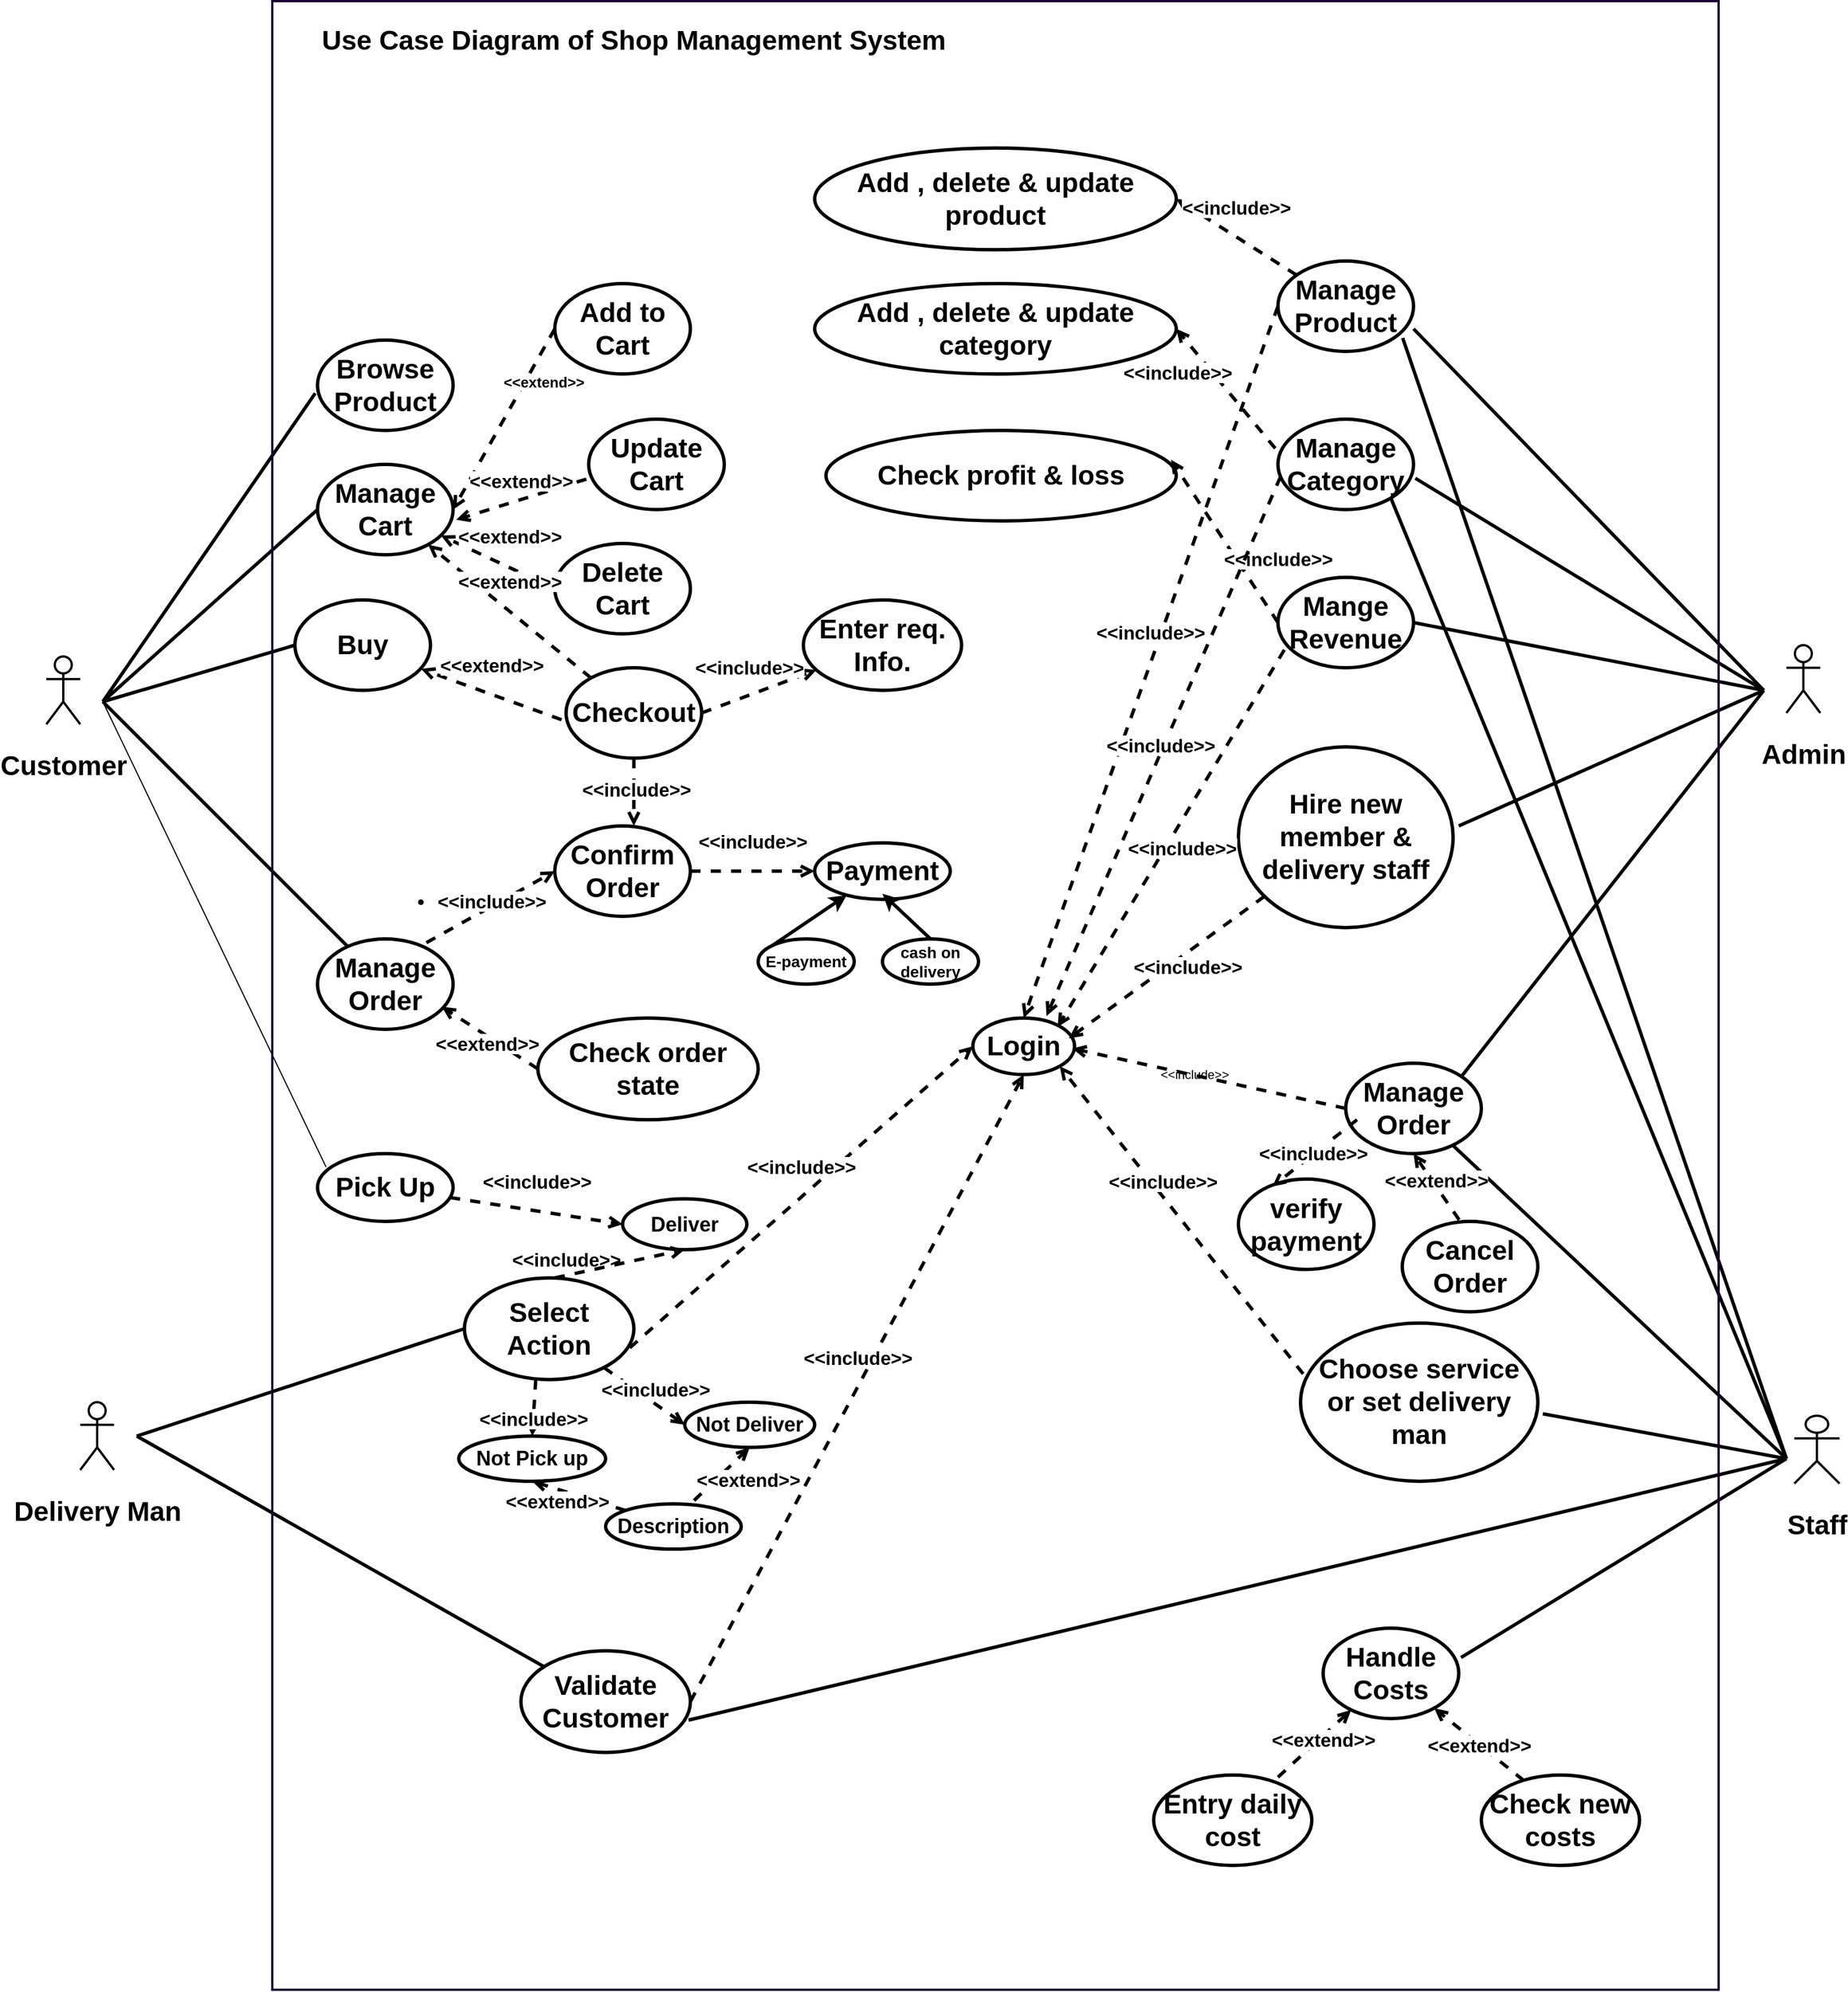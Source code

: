 <mxfile version="21.6.6" type="github">
  <diagram name="Page-1" id="FMTkFIGNAamR_CjVJADN">
    <mxGraphModel dx="1900" dy="1615" grid="1" gridSize="10" guides="1" tooltips="1" connect="1" arrows="1" fold="1" page="1" pageScale="1" pageWidth="850" pageHeight="1100" math="0" shadow="0">
      <root>
        <mxCell id="0" />
        <mxCell id="1" parent="0" />
        <mxCell id="3FPNQ6X9gkTqrYlX-bIj-1" value="&lt;h1&gt;Customer&lt;/h1&gt;" style="shape=umlActor;verticalLabelPosition=bottom;verticalAlign=top;html=1;outlineConnect=0;strokeWidth=2;" parent="1" vertex="1">
          <mxGeometry x="-70" y="330" width="30" height="60" as="geometry" />
        </mxCell>
        <mxCell id="3FPNQ6X9gkTqrYlX-bIj-3" value="&lt;h1&gt;Browse Product&lt;/h1&gt;" style="ellipse;whiteSpace=wrap;html=1;strokeWidth=3;" parent="1" vertex="1">
          <mxGeometry x="170" y="50" width="120" height="80" as="geometry" />
        </mxCell>
        <mxCell id="3FPNQ6X9gkTqrYlX-bIj-4" value="&lt;h1&gt;Manage Cart&lt;/h1&gt;" style="ellipse;whiteSpace=wrap;html=1;strokeWidth=3;" parent="1" vertex="1">
          <mxGeometry x="170" y="160" width="120" height="80" as="geometry" />
        </mxCell>
        <mxCell id="3FPNQ6X9gkTqrYlX-bIj-5" value="&lt;h1&gt;Buy&lt;/h1&gt;" style="ellipse;whiteSpace=wrap;html=1;strokeWidth=3;" parent="1" vertex="1">
          <mxGeometry x="150" y="280" width="120" height="80" as="geometry" />
        </mxCell>
        <mxCell id="3FPNQ6X9gkTqrYlX-bIj-6" value="&lt;h1&gt;Manage Order&lt;/h1&gt;" style="ellipse;whiteSpace=wrap;html=1;strokeWidth=3;" parent="1" vertex="1">
          <mxGeometry x="170" y="580" width="120" height="80" as="geometry" />
        </mxCell>
        <mxCell id="3FPNQ6X9gkTqrYlX-bIj-7" value="&lt;h1&gt;Add to Cart&lt;/h1&gt;" style="ellipse;whiteSpace=wrap;html=1;strokeWidth=3;" parent="1" vertex="1">
          <mxGeometry x="380" width="120" height="80" as="geometry" />
        </mxCell>
        <mxCell id="3FPNQ6X9gkTqrYlX-bIj-8" value="&lt;h1&gt;Update Cart&lt;/h1&gt;" style="ellipse;whiteSpace=wrap;html=1;strokeWidth=3;" parent="1" vertex="1">
          <mxGeometry x="410" y="120" width="120" height="80" as="geometry" />
        </mxCell>
        <mxCell id="3FPNQ6X9gkTqrYlX-bIj-9" value="&lt;h1&gt;Delete Cart&lt;/h1&gt;" style="ellipse;whiteSpace=wrap;html=1;strokeWidth=3;" parent="1" vertex="1">
          <mxGeometry x="380" y="230" width="120" height="80" as="geometry" />
        </mxCell>
        <mxCell id="3FPNQ6X9gkTqrYlX-bIj-10" value="&lt;h1&gt;Checkout&lt;/h1&gt;" style="ellipse;whiteSpace=wrap;html=1;strokeWidth=3;" parent="1" vertex="1">
          <mxGeometry x="390" y="340" width="120" height="80" as="geometry" />
        </mxCell>
        <mxCell id="3FPNQ6X9gkTqrYlX-bIj-11" value="&lt;h1&gt;Confirm Order&lt;/h1&gt;" style="ellipse;whiteSpace=wrap;html=1;strokeWidth=3;" parent="1" vertex="1">
          <mxGeometry x="380" y="480" width="120" height="80" as="geometry" />
        </mxCell>
        <mxCell id="3FPNQ6X9gkTqrYlX-bIj-12" value="&lt;h1&gt;Check order state&lt;/h1&gt;" style="ellipse;whiteSpace=wrap;html=1;strokeWidth=3;" parent="1" vertex="1">
          <mxGeometry x="365" y="650" width="195" height="90" as="geometry" />
        </mxCell>
        <mxCell id="3FPNQ6X9gkTqrYlX-bIj-13" value="&lt;h1&gt;Login&lt;/h1&gt;" style="ellipse;whiteSpace=wrap;html=1;strokeWidth=3;" parent="1" vertex="1">
          <mxGeometry x="750" y="650" width="90" height="50" as="geometry" />
        </mxCell>
        <mxCell id="3FPNQ6X9gkTqrYlX-bIj-14" value="&lt;h1&gt;Delivery Man&lt;/h1&gt;" style="shape=umlActor;verticalLabelPosition=bottom;verticalAlign=top;html=1;outlineConnect=0;strokeWidth=2;" parent="1" vertex="1">
          <mxGeometry x="-40" y="990" width="30" height="60" as="geometry" />
        </mxCell>
        <mxCell id="3FPNQ6X9gkTqrYlX-bIj-16" value="&lt;h2&gt;Description&lt;/h2&gt;" style="ellipse;whiteSpace=wrap;html=1;strokeWidth=3;" parent="1" vertex="1">
          <mxGeometry x="425" y="1080" width="120" height="40" as="geometry" />
        </mxCell>
        <mxCell id="3FPNQ6X9gkTqrYlX-bIj-17" value="&lt;h1&gt;Select Action&lt;/h1&gt;" style="ellipse;whiteSpace=wrap;html=1;strokeWidth=3;" parent="1" vertex="1">
          <mxGeometry x="300" y="880" width="150" height="90" as="geometry" />
        </mxCell>
        <mxCell id="3FPNQ6X9gkTqrYlX-bIj-18" value="&lt;h2&gt;Deliver&lt;/h2&gt;" style="ellipse;whiteSpace=wrap;html=1;strokeWidth=3;" parent="1" vertex="1">
          <mxGeometry x="440" y="810" width="110" height="45" as="geometry" />
        </mxCell>
        <mxCell id="3FPNQ6X9gkTqrYlX-bIj-19" value="&lt;h2&gt;Not Deliver&lt;/h2&gt;" style="ellipse;whiteSpace=wrap;html=1;strokeWidth=3;" parent="1" vertex="1">
          <mxGeometry x="495" y="990" width="115" height="40" as="geometry" />
        </mxCell>
        <mxCell id="3FPNQ6X9gkTqrYlX-bIj-20" value="&lt;h2&gt;Not Pick up&lt;/h2&gt;" style="ellipse;whiteSpace=wrap;html=1;strokeWidth=3;" parent="1" vertex="1">
          <mxGeometry x="295" y="1020" width="130" height="40" as="geometry" />
        </mxCell>
        <mxCell id="3FPNQ6X9gkTqrYlX-bIj-21" value="&lt;h1&gt;Pick Up&lt;/h1&gt;" style="ellipse;whiteSpace=wrap;html=1;strokeWidth=3;" parent="1" vertex="1">
          <mxGeometry x="170" y="770" width="120" height="60" as="geometry" />
        </mxCell>
        <mxCell id="3FPNQ6X9gkTqrYlX-bIj-22" value="&lt;h1&gt;Admin&lt;/h1&gt;" style="shape=umlActor;verticalLabelPosition=bottom;verticalAlign=top;html=1;outlineConnect=0;strokeWidth=2;" parent="1" vertex="1">
          <mxGeometry x="1470" y="320" width="30" height="60" as="geometry" />
        </mxCell>
        <mxCell id="3FPNQ6X9gkTqrYlX-bIj-23" value="&lt;h1&gt;Manage Order&lt;/h1&gt;" style="ellipse;whiteSpace=wrap;html=1;strokeWidth=3;" parent="1" vertex="1">
          <mxGeometry x="1080" y="690" width="120" height="80" as="geometry" />
        </mxCell>
        <mxCell id="3FPNQ6X9gkTqrYlX-bIj-24" value="&lt;h1&gt;Manage Category&lt;/h1&gt;" style="ellipse;whiteSpace=wrap;html=1;strokeWidth=3;" parent="1" vertex="1">
          <mxGeometry x="1020" y="120" width="120" height="80" as="geometry" />
        </mxCell>
        <mxCell id="3FPNQ6X9gkTqrYlX-bIj-25" value="&lt;h1&gt;Hire new member &amp;amp; delivery staff&lt;/h1&gt;" style="ellipse;whiteSpace=wrap;html=1;strokeWidth=3;" parent="1" vertex="1">
          <mxGeometry x="985" y="410" width="190" height="160" as="geometry" />
        </mxCell>
        <mxCell id="3FPNQ6X9gkTqrYlX-bIj-26" value="&lt;h1&gt;Manage Product&lt;/h1&gt;" style="ellipse;whiteSpace=wrap;html=1;strokeWidth=3;" parent="1" vertex="1">
          <mxGeometry x="1020" y="-20" width="120" height="80" as="geometry" />
        </mxCell>
        <mxCell id="3FPNQ6X9gkTqrYlX-bIj-27" value="&lt;h1&gt;Add , delete &amp;amp; update product&lt;/h1&gt;" style="ellipse;whiteSpace=wrap;html=1;strokeWidth=3;" parent="1" vertex="1">
          <mxGeometry x="610" y="-120" width="320" height="90" as="geometry" />
        </mxCell>
        <mxCell id="3FPNQ6X9gkTqrYlX-bIj-28" value="&lt;h1&gt;Mange Revenue&lt;/h1&gt;" style="ellipse;whiteSpace=wrap;html=1;strokeWidth=3;" parent="1" vertex="1">
          <mxGeometry x="1020" y="260" width="120" height="80" as="geometry" />
        </mxCell>
        <mxCell id="3FPNQ6X9gkTqrYlX-bIj-29" value="&lt;h1&gt;Add , delete &amp;amp; update category&lt;/h1&gt;" style="ellipse;whiteSpace=wrap;html=1;strokeWidth=3;" parent="1" vertex="1">
          <mxGeometry x="610" width="320" height="80" as="geometry" />
        </mxCell>
        <mxCell id="3FPNQ6X9gkTqrYlX-bIj-30" value="&lt;h1&gt;Check profit &amp;amp; loss&lt;/h1&gt;" style="ellipse;whiteSpace=wrap;html=1;strokeWidth=3;" parent="1" vertex="1">
          <mxGeometry x="620" y="130" width="310" height="80" as="geometry" />
        </mxCell>
        <mxCell id="3FPNQ6X9gkTqrYlX-bIj-31" value="&lt;h1&gt;verify payment&lt;/h1&gt;" style="ellipse;whiteSpace=wrap;html=1;strokeWidth=3;" parent="1" vertex="1">
          <mxGeometry x="985" y="792.5" width="120" height="80" as="geometry" />
        </mxCell>
        <mxCell id="3FPNQ6X9gkTqrYlX-bIj-33" value="&lt;h1 style=&quot;border-color: var(--border-color);&quot;&gt;Choose service or set delivery man&lt;/h1&gt;" style="ellipse;whiteSpace=wrap;html=1;strokeWidth=3;" parent="1" vertex="1">
          <mxGeometry x="1040" y="920" width="210" height="140" as="geometry" />
        </mxCell>
        <mxCell id="3FPNQ6X9gkTqrYlX-bIj-34" value="&lt;h1&gt;Staff&lt;/h1&gt;" style="shape=umlActor;verticalLabelPosition=bottom;verticalAlign=top;html=1;outlineConnect=0;strokeWidth=2;" parent="1" vertex="1">
          <mxGeometry x="1477" y="1002" width="40" height="60" as="geometry" />
        </mxCell>
        <mxCell id="3FPNQ6X9gkTqrYlX-bIj-35" value="&lt;h1&gt;Validate Customer&lt;/h1&gt;" style="ellipse;whiteSpace=wrap;html=1;strokeWidth=3;" parent="1" vertex="1">
          <mxGeometry x="350" y="1210" width="150" height="90" as="geometry" />
        </mxCell>
        <mxCell id="3FPNQ6X9gkTqrYlX-bIj-36" value="&lt;h1&gt;Handle Costs&lt;/h1&gt;" style="ellipse;whiteSpace=wrap;html=1;strokeWidth=3;" parent="1" vertex="1">
          <mxGeometry x="1060" y="1190" width="120" height="80" as="geometry" />
        </mxCell>
        <mxCell id="3FPNQ6X9gkTqrYlX-bIj-37" value="&lt;h1&gt;Entry daily cost&lt;/h1&gt;" style="ellipse;whiteSpace=wrap;html=1;strokeWidth=3;" parent="1" vertex="1">
          <mxGeometry x="910" y="1320" width="140" height="80" as="geometry" />
        </mxCell>
        <mxCell id="3FPNQ6X9gkTqrYlX-bIj-38" value="&lt;h1&gt;Check new costs&lt;/h1&gt;" style="ellipse;whiteSpace=wrap;html=1;strokeWidth=3;" parent="1" vertex="1">
          <mxGeometry x="1200" y="1320" width="140" height="80" as="geometry" />
        </mxCell>
        <mxCell id="3FPNQ6X9gkTqrYlX-bIj-42" value="" style="endArrow=none;html=1;rounded=0;exitX=-0.017;exitY=0.588;exitDx=0;exitDy=0;exitPerimeter=0;strokeWidth=3;" parent="1" source="3FPNQ6X9gkTqrYlX-bIj-3" edge="1">
          <mxGeometry width="50" height="50" relative="1" as="geometry">
            <mxPoint x="330" y="-50" as="sourcePoint" />
            <mxPoint x="-20" y="370" as="targetPoint" />
          </mxGeometry>
        </mxCell>
        <mxCell id="3FPNQ6X9gkTqrYlX-bIj-44" value="" style="endArrow=none;html=1;rounded=0;exitX=0;exitY=0.5;exitDx=0;exitDy=0;strokeWidth=3;" parent="1" source="3FPNQ6X9gkTqrYlX-bIj-4" edge="1">
          <mxGeometry width="50" height="50" relative="1" as="geometry">
            <mxPoint x="270" y="270" as="sourcePoint" />
            <mxPoint x="-20" y="370" as="targetPoint" />
          </mxGeometry>
        </mxCell>
        <mxCell id="3FPNQ6X9gkTqrYlX-bIj-45" value="" style="endArrow=none;html=1;rounded=0;entryX=0;entryY=0.5;entryDx=0;entryDy=0;strokeWidth=3;" parent="1" target="3FPNQ6X9gkTqrYlX-bIj-5" edge="1">
          <mxGeometry width="50" height="50" relative="1" as="geometry">
            <mxPoint x="-20" y="370" as="sourcePoint" />
            <mxPoint x="160" y="310" as="targetPoint" />
          </mxGeometry>
        </mxCell>
        <mxCell id="3FPNQ6X9gkTqrYlX-bIj-51" value="&lt;h3&gt;&lt;b style=&quot;background-color: rgb(255, 255, 255);&quot;&gt;&amp;lt;&amp;lt;extend&amp;gt;&amp;gt;&lt;/b&gt;&lt;/h3&gt;" style="html=1;verticalAlign=bottom;labelBackgroundColor=none;endArrow=open;endFill=0;dashed=1;rounded=0;entryX=1;entryY=0.5;entryDx=0;entryDy=0;exitX=0;exitY=0.5;exitDx=0;exitDy=0;strokeWidth=3;" parent="1" source="3FPNQ6X9gkTqrYlX-bIj-7" target="3FPNQ6X9gkTqrYlX-bIj-4" edge="1">
          <mxGeometry x="-0.282" y="26" width="160" relative="1" as="geometry">
            <mxPoint x="480" y="240" as="sourcePoint" />
            <mxPoint x="640" y="240" as="targetPoint" />
            <mxPoint as="offset" />
          </mxGeometry>
        </mxCell>
        <mxCell id="3FPNQ6X9gkTqrYlX-bIj-52" value="&lt;h2&gt;&lt;b style=&quot;background-color: rgb(255, 255, 255);&quot;&gt;&amp;lt;&amp;lt;extend&amp;gt;&amp;gt;&lt;/b&gt;&lt;/h2&gt;" style="html=1;verticalAlign=bottom;labelBackgroundColor=none;endArrow=open;endFill=0;dashed=1;rounded=0;entryX=1.023;entryY=0.613;entryDx=0;entryDy=0;exitX=-0.017;exitY=0.663;exitDx=0;exitDy=0;entryPerimeter=0;exitPerimeter=0;strokeWidth=3;" parent="1" source="3FPNQ6X9gkTqrYlX-bIj-8" target="3FPNQ6X9gkTqrYlX-bIj-4" edge="1">
          <mxGeometry x="0.05" y="8" width="160" relative="1" as="geometry">
            <mxPoint x="387.56" y="180" as="sourcePoint" />
            <mxPoint x="290.0" y="217.6" as="targetPoint" />
            <mxPoint y="1" as="offset" />
          </mxGeometry>
        </mxCell>
        <mxCell id="3FPNQ6X9gkTqrYlX-bIj-53" value="&lt;h2&gt;&lt;b style=&quot;background-color: rgb(255, 255, 255);&quot;&gt;&amp;lt;&amp;lt;extend&amp;gt;&amp;gt;&lt;/b&gt;&lt;/h2&gt;" style="html=1;verticalAlign=bottom;labelBackgroundColor=none;endArrow=open;endFill=0;dashed=1;rounded=0;exitX=0;exitY=0.5;exitDx=0;exitDy=0;strokeWidth=3;" parent="1" source="3FPNQ6X9gkTqrYlX-bIj-9" target="3FPNQ6X9gkTqrYlX-bIj-4" edge="1">
          <mxGeometry x="-0.197" y="-1" width="160" relative="1" as="geometry">
            <mxPoint x="397.56" y="190" as="sourcePoint" />
            <mxPoint x="300.0" y="227.6" as="targetPoint" />
            <mxPoint as="offset" />
          </mxGeometry>
        </mxCell>
        <mxCell id="3FPNQ6X9gkTqrYlX-bIj-54" value="&lt;h2&gt;&lt;b style=&quot;background-color: rgb(255, 255, 255);&quot;&gt;&amp;lt;&amp;lt;extend&amp;gt;&amp;gt;&lt;/b&gt;&lt;/h2&gt;" style="html=1;verticalAlign=bottom;labelBackgroundColor=none;endArrow=open;endFill=0;dashed=1;rounded=0;strokeWidth=3;" parent="1" source="3FPNQ6X9gkTqrYlX-bIj-10" target="3FPNQ6X9gkTqrYlX-bIj-4" edge="1">
          <mxGeometry width="160" relative="1" as="geometry">
            <mxPoint x="390" y="280" as="sourcePoint" />
            <mxPoint x="289" y="233" as="targetPoint" />
          </mxGeometry>
        </mxCell>
        <mxCell id="3FPNQ6X9gkTqrYlX-bIj-55" value="&lt;h2&gt;&lt;b style=&quot;background-color: rgb(255, 255, 255);&quot;&gt;&amp;lt;&amp;lt;include&amp;gt;&amp;gt;&lt;/b&gt;&lt;/h2&gt;" style="html=1;verticalAlign=bottom;labelBackgroundColor=none;endArrow=open;endFill=0;dashed=1;rounded=0;exitX=0.5;exitY=1;exitDx=0;exitDy=0;entryX=0.583;entryY=0;entryDx=0;entryDy=0;strokeWidth=3;entryPerimeter=0;" parent="1" source="3FPNQ6X9gkTqrYlX-bIj-10" target="3FPNQ6X9gkTqrYlX-bIj-11" edge="1">
          <mxGeometry x="0.8" y="2" width="160" relative="1" as="geometry">
            <mxPoint x="480" y="540" as="sourcePoint" />
            <mxPoint x="540" y="460" as="targetPoint" />
            <mxPoint as="offset" />
          </mxGeometry>
        </mxCell>
        <mxCell id="3FPNQ6X9gkTqrYlX-bIj-56" value="&lt;h2&gt;&lt;b style=&quot;background-color: rgb(255, 255, 255);&quot;&gt;&amp;lt;&amp;lt;extend&amp;gt;&amp;gt;&lt;/b&gt;&lt;/h2&gt;" style="html=1;verticalAlign=bottom;labelBackgroundColor=none;endArrow=open;endFill=0;dashed=1;rounded=0;strokeWidth=3;entryX=0.93;entryY=0.763;entryDx=0;entryDy=0;entryPerimeter=0;" parent="1" target="3FPNQ6X9gkTqrYlX-bIj-5" edge="1">
          <mxGeometry width="160" relative="1" as="geometry">
            <mxPoint x="386" y="386" as="sourcePoint" />
            <mxPoint x="280" y="340" as="targetPoint" />
          </mxGeometry>
        </mxCell>
        <mxCell id="3FPNQ6X9gkTqrYlX-bIj-57" value="&lt;h1&gt;Payment&lt;/h1&gt;" style="ellipse;whiteSpace=wrap;html=1;strokeWidth=3;" parent="1" vertex="1">
          <mxGeometry x="610" y="495" width="120" height="50" as="geometry" />
        </mxCell>
        <mxCell id="3FPNQ6X9gkTqrYlX-bIj-59" value="&lt;h2&gt;&lt;b style=&quot;background-color: rgb(255, 255, 255);&quot;&gt;&amp;lt;&amp;lt;include&amp;gt;&amp;gt;&lt;/b&gt;&lt;/h2&gt;" style="html=1;verticalAlign=bottom;labelBackgroundColor=none;endArrow=open;endFill=0;dashed=1;rounded=0;exitX=1;exitY=0.5;exitDx=0;exitDy=0;entryX=0;entryY=0.5;entryDx=0;entryDy=0;strokeWidth=3;" parent="1" source="3FPNQ6X9gkTqrYlX-bIj-11" target="3FPNQ6X9gkTqrYlX-bIj-57" edge="1">
          <mxGeometry width="160" relative="1" as="geometry">
            <mxPoint x="450" y="430" as="sourcePoint" />
            <mxPoint x="540" y="420" as="targetPoint" />
          </mxGeometry>
        </mxCell>
        <mxCell id="3FPNQ6X9gkTqrYlX-bIj-65" value="&lt;h2&gt;&lt;ul&gt;&lt;li&gt;&lt;span style=&quot;background-color: rgb(255, 255, 255);&quot;&gt;&lt;b&gt;&amp;lt;&amp;lt;include&amp;gt;&amp;gt;&lt;/b&gt;&lt;/span&gt;&lt;/li&gt;&lt;/ul&gt;&lt;/h2&gt;" style="html=1;verticalAlign=bottom;labelBackgroundColor=none;endArrow=open;endFill=0;dashed=1;rounded=0;exitX=0.803;exitY=0.042;exitDx=0;exitDy=0;exitPerimeter=0;entryX=0;entryY=0.5;entryDx=0;entryDy=0;strokeWidth=3;" parent="1" source="3FPNQ6X9gkTqrYlX-bIj-6" target="3FPNQ6X9gkTqrYlX-bIj-11" edge="1">
          <mxGeometry x="-0.44" y="-12" width="160" relative="1" as="geometry">
            <mxPoint x="450" y="430" as="sourcePoint" />
            <mxPoint x="260" y="440" as="targetPoint" />
            <mxPoint as="offset" />
          </mxGeometry>
        </mxCell>
        <mxCell id="3FPNQ6X9gkTqrYlX-bIj-66" value="&lt;h2&gt;&lt;b style=&quot;background-color: rgb(255, 255, 255);&quot;&gt;&amp;lt;&amp;lt;extend&amp;gt;&amp;gt;&lt;/b&gt;&lt;/h2&gt;" style="html=1;verticalAlign=bottom;labelBackgroundColor=none;endArrow=open;endFill=0;dashed=1;rounded=0;exitX=0;exitY=0.5;exitDx=0;exitDy=0;strokeWidth=3;" parent="1" source="3FPNQ6X9gkTqrYlX-bIj-12" edge="1">
          <mxGeometry x="-0.297" y="28" width="160" relative="1" as="geometry">
            <mxPoint x="386" y="686" as="sourcePoint" />
            <mxPoint x="280" y="640" as="targetPoint" />
            <mxPoint as="offset" />
          </mxGeometry>
        </mxCell>
        <mxCell id="3FPNQ6X9gkTqrYlX-bIj-68" value="&lt;h3&gt;E-payment&lt;/h3&gt;" style="ellipse;whiteSpace=wrap;html=1;strokeWidth=3;" parent="1" vertex="1">
          <mxGeometry x="560" y="580" width="85" height="40" as="geometry" />
        </mxCell>
        <mxCell id="3FPNQ6X9gkTqrYlX-bIj-71" value="&lt;h3&gt;cash on delivery&lt;/h3&gt;" style="ellipse;whiteSpace=wrap;html=1;strokeWidth=3;" parent="1" vertex="1">
          <mxGeometry x="670" y="580" width="85" height="40" as="geometry" />
        </mxCell>
        <mxCell id="3FPNQ6X9gkTqrYlX-bIj-75" value="" style="endArrow=classic;html=1;rounded=0;exitX=0;exitY=0;exitDx=0;exitDy=0;strokeWidth=3;" parent="1" source="3FPNQ6X9gkTqrYlX-bIj-68" target="3FPNQ6X9gkTqrYlX-bIj-57" edge="1">
          <mxGeometry width="50" height="50" relative="1" as="geometry">
            <mxPoint x="530" y="520" as="sourcePoint" />
            <mxPoint x="580" y="470" as="targetPoint" />
          </mxGeometry>
        </mxCell>
        <mxCell id="3FPNQ6X9gkTqrYlX-bIj-76" value="" style="endArrow=classic;html=1;rounded=0;exitX=0.5;exitY=0;exitDx=0;exitDy=0;strokeWidth=3;" parent="1" source="3FPNQ6X9gkTqrYlX-bIj-71" edge="1">
          <mxGeometry width="50" height="50" relative="1" as="geometry">
            <mxPoint x="530" y="520" as="sourcePoint" />
            <mxPoint x="670" y="540" as="targetPoint" />
          </mxGeometry>
        </mxCell>
        <mxCell id="3FPNQ6X9gkTqrYlX-bIj-77" value="" style="endArrow=none;html=1;rounded=0;strokeWidth=3;" parent="1" target="3FPNQ6X9gkTqrYlX-bIj-6" edge="1">
          <mxGeometry width="50" height="50" relative="1" as="geometry">
            <mxPoint x="-20" y="370" as="sourcePoint" />
            <mxPoint x="180" y="330" as="targetPoint" />
          </mxGeometry>
        </mxCell>
        <mxCell id="3FPNQ6X9gkTqrYlX-bIj-78" value="" style="endArrow=none;html=1;rounded=0;entryX=0.063;entryY=0.197;entryDx=0;entryDy=0;entryPerimeter=0;strokeWidth=1;" parent="1" target="3FPNQ6X9gkTqrYlX-bIj-21" edge="1">
          <mxGeometry width="50" height="50" relative="1" as="geometry">
            <mxPoint x="-20" y="370" as="sourcePoint" />
            <mxPoint x="210" y="584" as="targetPoint" />
          </mxGeometry>
        </mxCell>
        <mxCell id="3FPNQ6X9gkTqrYlX-bIj-80" value="" style="endArrow=none;html=1;rounded=0;entryX=0;entryY=0.5;entryDx=0;entryDy=0;strokeWidth=3;" parent="1" target="3FPNQ6X9gkTqrYlX-bIj-17" edge="1">
          <mxGeometry width="50" height="50" relative="1" as="geometry">
            <mxPoint x="10" y="1020" as="sourcePoint" />
            <mxPoint x="460" y="880" as="targetPoint" />
          </mxGeometry>
        </mxCell>
        <mxCell id="3FPNQ6X9gkTqrYlX-bIj-87" value="" style="endArrow=none;html=1;rounded=0;strokeWidth=3;" parent="1" target="3FPNQ6X9gkTqrYlX-bIj-35" edge="1">
          <mxGeometry width="50" height="50" relative="1" as="geometry">
            <mxPoint x="10" y="1020" as="sourcePoint" />
            <mxPoint x="222" y="968" as="targetPoint" />
          </mxGeometry>
        </mxCell>
        <mxCell id="3FPNQ6X9gkTqrYlX-bIj-89" value="&lt;h2&gt;&lt;b style=&quot;background-color: rgb(255, 255, 255);&quot;&gt;&amp;lt;&amp;lt;include&amp;gt;&amp;gt;&lt;/b&gt;&lt;/h2&gt;" style="html=1;verticalAlign=bottom;labelBackgroundColor=none;endArrow=open;endFill=0;dashed=1;rounded=0;entryX=0;entryY=0.5;entryDx=0;entryDy=0;strokeWidth=3;" parent="1" source="3FPNQ6X9gkTqrYlX-bIj-21" target="3FPNQ6X9gkTqrYlX-bIj-18" edge="1">
          <mxGeometry width="160" relative="1" as="geometry">
            <mxPoint x="290" y="800" as="sourcePoint" />
            <mxPoint x="450" y="800" as="targetPoint" />
          </mxGeometry>
        </mxCell>
        <mxCell id="3FPNQ6X9gkTqrYlX-bIj-90" value="&lt;h2&gt;&lt;b style=&quot;background-color: rgb(255, 255, 255);&quot;&gt;&amp;lt;&amp;lt;include&amp;gt;&amp;gt;&lt;/b&gt;&lt;/h2&gt;" style="html=1;verticalAlign=bottom;labelBackgroundColor=none;endArrow=open;endFill=0;dashed=1;rounded=0;entryX=0;entryY=0.5;entryDx=0;entryDy=0;exitX=0.976;exitY=0.687;exitDx=0;exitDy=0;strokeWidth=3;exitPerimeter=0;" parent="1" source="3FPNQ6X9gkTqrYlX-bIj-17" target="3FPNQ6X9gkTqrYlX-bIj-13" edge="1">
          <mxGeometry width="160" relative="1" as="geometry">
            <mxPoint x="298" y="818" as="sourcePoint" />
            <mxPoint x="470" y="843" as="targetPoint" />
            <Array as="points" />
          </mxGeometry>
        </mxCell>
        <mxCell id="3FPNQ6X9gkTqrYlX-bIj-92" value="&lt;h2&gt;&lt;b style=&quot;background-color: rgb(255, 255, 255);&quot;&gt;&amp;lt;&amp;lt;include&amp;gt;&amp;gt;&lt;/b&gt;&lt;/h2&gt;" style="html=1;verticalAlign=bottom;labelBackgroundColor=none;endArrow=open;endFill=0;dashed=1;rounded=0;entryX=0.5;entryY=0;entryDx=0;entryDy=0;exitX=0.421;exitY=0.998;exitDx=0;exitDy=0;exitPerimeter=0;strokeWidth=3;" parent="1" source="3FPNQ6X9gkTqrYlX-bIj-17" target="3FPNQ6X9gkTqrYlX-bIj-20" edge="1">
          <mxGeometry x="1" y="10" width="160" relative="1" as="geometry">
            <mxPoint x="297" y="819" as="sourcePoint" />
            <mxPoint x="450" y="843" as="targetPoint" />
            <mxPoint x="-9" y="10" as="offset" />
          </mxGeometry>
        </mxCell>
        <mxCell id="3FPNQ6X9gkTqrYlX-bIj-93" value="&lt;h2&gt;&lt;b style=&quot;background-color: rgb(255, 255, 255);&quot;&gt;&amp;lt;&amp;lt;include&amp;gt;&amp;gt;&lt;/b&gt;&lt;/h2&gt;" style="html=1;verticalAlign=bottom;labelBackgroundColor=none;endArrow=open;endFill=0;dashed=1;rounded=0;entryX=0;entryY=0.5;entryDx=0;entryDy=0;strokeWidth=3;" parent="1" source="3FPNQ6X9gkTqrYlX-bIj-17" target="3FPNQ6X9gkTqrYlX-bIj-19" edge="1">
          <mxGeometry x="0.45" y="-11" width="160" relative="1" as="geometry">
            <mxPoint x="373" y="980" as="sourcePoint" />
            <mxPoint x="370" y="1030" as="targetPoint" />
            <mxPoint as="offset" />
          </mxGeometry>
        </mxCell>
        <mxCell id="3FPNQ6X9gkTqrYlX-bIj-94" value="&lt;h2&gt;&lt;b style=&quot;background-color: rgb(255, 255, 255);&quot;&gt;&amp;lt;&amp;lt;include&amp;gt;&amp;gt;&lt;/b&gt;&lt;/h2&gt;" style="html=1;verticalAlign=bottom;labelBackgroundColor=none;endArrow=open;endFill=0;dashed=1;rounded=0;entryX=0.5;entryY=1;entryDx=0;entryDy=0;exitX=1;exitY=0.5;exitDx=0;exitDy=0;strokeWidth=3;" parent="1" source="3FPNQ6X9gkTqrYlX-bIj-35" target="3FPNQ6X9gkTqrYlX-bIj-13" edge="1">
          <mxGeometry width="160" relative="1" as="geometry">
            <mxPoint x="520" y="1275.96" as="sourcePoint" />
            <mxPoint x="779.25" y="720" as="targetPoint" />
            <Array as="points" />
          </mxGeometry>
        </mxCell>
        <mxCell id="3FPNQ6X9gkTqrYlX-bIj-95" value="&lt;h1&gt;Enter req. Info.&lt;/h1&gt;" style="ellipse;whiteSpace=wrap;html=1;strokeWidth=3;" parent="1" vertex="1">
          <mxGeometry x="600" y="280" width="140" height="80" as="geometry" />
        </mxCell>
        <mxCell id="3FPNQ6X9gkTqrYlX-bIj-96" value="&lt;h2&gt;&lt;b style=&quot;background-color: rgb(255, 255, 255);&quot;&gt;&amp;lt;&amp;lt;include&amp;gt;&amp;gt;&lt;/b&gt;&lt;/h2&gt;" style="html=1;verticalAlign=bottom;labelBackgroundColor=none;endArrow=open;endFill=0;dashed=1;rounded=0;exitX=1;exitY=0.5;exitDx=0;exitDy=0;strokeWidth=3;" parent="1" source="3FPNQ6X9gkTqrYlX-bIj-10" target="3FPNQ6X9gkTqrYlX-bIj-95" edge="1">
          <mxGeometry x="-0.18" y="-1" width="160" relative="1" as="geometry">
            <mxPoint x="450" y="430" as="sourcePoint" />
            <mxPoint x="550" y="420" as="targetPoint" />
            <mxPoint y="1" as="offset" />
          </mxGeometry>
        </mxCell>
        <mxCell id="3FPNQ6X9gkTqrYlX-bIj-97" value="" style="endArrow=none;html=1;rounded=0;entryX=1;entryY=0.75;entryDx=0;entryDy=0;entryPerimeter=0;strokeWidth=3;" parent="1" target="3FPNQ6X9gkTqrYlX-bIj-26" edge="1">
          <mxGeometry width="50" height="50" relative="1" as="geometry">
            <mxPoint x="1450" y="360" as="sourcePoint" />
            <mxPoint x="1150" y="200" as="targetPoint" />
          </mxGeometry>
        </mxCell>
        <mxCell id="3FPNQ6X9gkTqrYlX-bIj-100" value="" style="endArrow=none;html=1;rounded=0;entryX=1.013;entryY=0.653;entryDx=0;entryDy=0;entryPerimeter=0;strokeWidth=3;" parent="1" target="3FPNQ6X9gkTqrYlX-bIj-24" edge="1">
          <mxGeometry width="50" height="50" relative="1" as="geometry">
            <mxPoint x="1450" y="360" as="sourcePoint" />
            <mxPoint x="1150" y="50" as="targetPoint" />
          </mxGeometry>
        </mxCell>
        <mxCell id="3FPNQ6X9gkTqrYlX-bIj-101" value="" style="endArrow=none;html=1;rounded=0;entryX=1;entryY=0.5;entryDx=0;entryDy=0;strokeWidth=3;" parent="1" target="3FPNQ6X9gkTqrYlX-bIj-28" edge="1">
          <mxGeometry width="50" height="50" relative="1" as="geometry">
            <mxPoint x="1450" y="360" as="sourcePoint" />
            <mxPoint x="1152" y="182" as="targetPoint" />
          </mxGeometry>
        </mxCell>
        <mxCell id="3FPNQ6X9gkTqrYlX-bIj-102" value="" style="endArrow=none;html=1;rounded=0;strokeWidth=3;" parent="1" edge="1">
          <mxGeometry width="50" height="50" relative="1" as="geometry">
            <mxPoint x="1450" y="360" as="sourcePoint" />
            <mxPoint x="1180" y="480" as="targetPoint" />
          </mxGeometry>
        </mxCell>
        <mxCell id="3FPNQ6X9gkTqrYlX-bIj-103" value="" style="endArrow=none;html=1;rounded=0;entryX=1;entryY=0;entryDx=0;entryDy=0;strokeWidth=3;" parent="1" target="3FPNQ6X9gkTqrYlX-bIj-23" edge="1">
          <mxGeometry width="50" height="50" relative="1" as="geometry">
            <mxPoint x="1450" y="360" as="sourcePoint" />
            <mxPoint x="1190" y="490" as="targetPoint" />
          </mxGeometry>
        </mxCell>
        <mxCell id="3FPNQ6X9gkTqrYlX-bIj-104" value="&lt;h2&gt;&lt;span style=&quot;background-color: rgb(255, 255, 255);&quot;&gt;&lt;b&gt;&amp;lt;&amp;lt;include&amp;gt;&amp;gt;&lt;/b&gt;&lt;/span&gt;&lt;/h2&gt;" style="html=1;verticalAlign=bottom;labelBackgroundColor=none;endArrow=open;endFill=0;dashed=1;rounded=0;entryX=1;entryY=0.5;entryDx=0;entryDy=0;strokeWidth=3;" parent="1" source="3FPNQ6X9gkTqrYlX-bIj-26" target="3FPNQ6X9gkTqrYlX-bIj-27" edge="1">
          <mxGeometry width="160" relative="1" as="geometry">
            <mxPoint x="1040" y="-80" as="sourcePoint" />
            <mxPoint x="1200" y="90" as="targetPoint" />
          </mxGeometry>
        </mxCell>
        <mxCell id="3FPNQ6X9gkTqrYlX-bIj-106" value="&lt;h2&gt;&lt;b style=&quot;background-color: rgb(255, 255, 255);&quot;&gt;&amp;lt;&amp;lt;extend&amp;gt;&amp;gt;&lt;/b&gt;&lt;/h2&gt;" style="html=1;verticalAlign=bottom;labelBackgroundColor=none;endArrow=open;endFill=0;dashed=1;rounded=0;exitX=0;exitY=0;exitDx=0;exitDy=0;entryX=0.5;entryY=1;entryDx=0;entryDy=0;strokeWidth=3;" parent="1" source="3FPNQ6X9gkTqrYlX-bIj-16" target="3FPNQ6X9gkTqrYlX-bIj-20" edge="1">
          <mxGeometry x="0.218" y="34" width="160" relative="1" as="geometry">
            <mxPoint x="375" y="705" as="sourcePoint" />
            <mxPoint x="290" y="650" as="targetPoint" />
            <mxPoint y="1" as="offset" />
          </mxGeometry>
        </mxCell>
        <mxCell id="3FPNQ6X9gkTqrYlX-bIj-107" value="&lt;h2&gt;&lt;b style=&quot;background-color: rgb(255, 255, 255);&quot;&gt;&amp;lt;&amp;lt;extend&amp;gt;&amp;gt;&lt;/b&gt;&lt;/h2&gt;" style="html=1;verticalAlign=bottom;labelBackgroundColor=none;endArrow=open;endFill=0;dashed=1;rounded=0;exitX=0.652;exitY=-0.075;exitDx=0;exitDy=0;entryX=0.5;entryY=1;entryDx=0;entryDy=0;exitPerimeter=0;strokeWidth=3;" parent="1" source="3FPNQ6X9gkTqrYlX-bIj-16" target="3FPNQ6X9gkTqrYlX-bIj-19" edge="1">
          <mxGeometry x="-0.147" y="-39" width="160" relative="1" as="geometry">
            <mxPoint x="453" y="1096" as="sourcePoint" />
            <mxPoint x="370" y="1070" as="targetPoint" />
            <mxPoint as="offset" />
          </mxGeometry>
        </mxCell>
        <mxCell id="3FPNQ6X9gkTqrYlX-bIj-108" value="&lt;h2&gt;&lt;b style=&quot;background-color: rgb(255, 255, 255);&quot;&gt;&amp;lt;&amp;lt;include&amp;gt;&amp;gt;&lt;/b&gt;&lt;/h2&gt;" style="html=1;verticalAlign=bottom;labelBackgroundColor=none;endArrow=open;endFill=0;dashed=1;rounded=0;entryX=1;entryY=0.5;entryDx=0;entryDy=0;exitX=-0.02;exitY=0.323;exitDx=0;exitDy=0;exitPerimeter=0;strokeWidth=3;" parent="1" source="3FPNQ6X9gkTqrYlX-bIj-24" target="3FPNQ6X9gkTqrYlX-bIj-29" edge="1">
          <mxGeometry x="0.241" y="41" width="160" relative="1" as="geometry">
            <mxPoint x="1036" y="13" as="sourcePoint" />
            <mxPoint x="930" y="-20" as="targetPoint" />
            <mxPoint y="-1" as="offset" />
          </mxGeometry>
        </mxCell>
        <mxCell id="3FPNQ6X9gkTqrYlX-bIj-109" value="&lt;h2&gt;&lt;b style=&quot;background-color: rgb(255, 255, 255);&quot;&gt;&amp;lt;&amp;lt;include&amp;gt;&amp;gt;&lt;/b&gt;&lt;/h2&gt;" style="html=1;verticalAlign=bottom;labelBackgroundColor=none;endArrow=open;endFill=0;dashed=1;rounded=0;entryX=0.985;entryY=0.323;entryDx=0;entryDy=0;entryPerimeter=0;exitX=0;exitY=0.5;exitDx=0;exitDy=0;strokeWidth=3;" parent="1" source="3FPNQ6X9gkTqrYlX-bIj-28" target="3FPNQ6X9gkTqrYlX-bIj-30" edge="1">
          <mxGeometry x="-0.709" y="-16" width="160" relative="1" as="geometry">
            <mxPoint x="1046" y="23" as="sourcePoint" />
            <mxPoint x="940" y="-10" as="targetPoint" />
            <mxPoint as="offset" />
          </mxGeometry>
        </mxCell>
        <mxCell id="3FPNQ6X9gkTqrYlX-bIj-112" value="&lt;h2&gt;&lt;b style=&quot;background-color: rgb(255, 255, 255);&quot;&gt;&amp;lt;&amp;lt;include&amp;gt;&amp;gt;&lt;/b&gt;&lt;/h2&gt;" style="html=1;verticalAlign=bottom;labelBackgroundColor=none;endArrow=open;endFill=0;dashed=1;rounded=0;exitX=0;exitY=0.5;exitDx=0;exitDy=0;entryX=0.5;entryY=0;entryDx=0;entryDy=0;strokeWidth=3;" parent="1" source="3FPNQ6X9gkTqrYlX-bIj-26" target="3FPNQ6X9gkTqrYlX-bIj-13" edge="1">
          <mxGeometry width="160" relative="1" as="geometry">
            <mxPoint x="810" y="150" as="sourcePoint" />
            <mxPoint x="830" y="370" as="targetPoint" />
          </mxGeometry>
        </mxCell>
        <mxCell id="3FPNQ6X9gkTqrYlX-bIj-113" value="&lt;h2&gt;&lt;b style=&quot;background-color: rgb(255, 255, 255);&quot;&gt;&amp;lt;&amp;lt;include&amp;gt;&amp;gt;&lt;/b&gt;&lt;/h2&gt;" style="html=1;verticalAlign=bottom;labelBackgroundColor=none;endArrow=open;endFill=0;dashed=1;rounded=0;exitX=0.02;exitY=0.633;exitDx=0;exitDy=0;entryX=0.724;entryY=-0.036;entryDx=0;entryDy=0;entryPerimeter=0;exitPerimeter=0;strokeWidth=3;" parent="1" source="3FPNQ6X9gkTqrYlX-bIj-24" target="3FPNQ6X9gkTqrYlX-bIj-13" edge="1">
          <mxGeometry x="0.094" y="8" width="160" relative="1" as="geometry">
            <mxPoint x="1030" y="30" as="sourcePoint" />
            <mxPoint x="805" y="660" as="targetPoint" />
            <mxPoint as="offset" />
          </mxGeometry>
        </mxCell>
        <mxCell id="3FPNQ6X9gkTqrYlX-bIj-114" value="&lt;h2&gt;&lt;b style=&quot;background-color: rgb(255, 255, 255);&quot;&gt;&amp;lt;&amp;lt;include&amp;gt;&amp;gt;&lt;/b&gt;&lt;/h2&gt;" style="html=1;verticalAlign=bottom;labelBackgroundColor=none;endArrow=open;endFill=0;dashed=1;rounded=0;exitX=0.047;exitY=0.802;exitDx=0;exitDy=0;entryX=0.724;entryY=-0.036;entryDx=0;entryDy=0;entryPerimeter=0;exitPerimeter=0;strokeWidth=3;" parent="1" source="3FPNQ6X9gkTqrYlX-bIj-28" edge="1">
          <mxGeometry x="0.128" y="26" width="160" relative="1" as="geometry">
            <mxPoint x="1032" y="181" as="sourcePoint" />
            <mxPoint x="825" y="658" as="targetPoint" />
            <mxPoint as="offset" />
          </mxGeometry>
        </mxCell>
        <mxCell id="3FPNQ6X9gkTqrYlX-bIj-115" value="&lt;h2&gt;&lt;b style=&quot;background-color: rgb(255, 255, 255);&quot;&gt;&amp;lt;&amp;lt;include&amp;gt;&amp;gt;&lt;/b&gt;&lt;/h2&gt;" style="html=1;verticalAlign=bottom;labelBackgroundColor=none;endArrow=open;endFill=0;dashed=1;rounded=0;entryX=0.724;entryY=-0.036;entryDx=0;entryDy=0;entryPerimeter=0;strokeWidth=3;" parent="1" source="3FPNQ6X9gkTqrYlX-bIj-25" edge="1">
          <mxGeometry x="0.003" y="32" width="160" relative="1" as="geometry">
            <mxPoint x="1036" y="334" as="sourcePoint" />
            <mxPoint x="835" y="668" as="targetPoint" />
            <mxPoint as="offset" />
          </mxGeometry>
        </mxCell>
        <mxCell id="3FPNQ6X9gkTqrYlX-bIj-117" value="&amp;lt;&amp;lt;include&amp;gt;&amp;gt;" style="html=1;verticalAlign=bottom;labelBackgroundColor=none;endArrow=open;endFill=0;dashed=1;rounded=0;exitX=0;exitY=0.5;exitDx=0;exitDy=0;strokeWidth=3;" parent="1" source="3FPNQ6X9gkTqrYlX-bIj-23" edge="1">
          <mxGeometry x="0.094" y="8" width="160" relative="1" as="geometry">
            <mxPoint x="1018" y="552" as="sourcePoint" />
            <mxPoint x="838" y="677" as="targetPoint" />
            <mxPoint as="offset" />
          </mxGeometry>
        </mxCell>
        <mxCell id="3FPNQ6X9gkTqrYlX-bIj-118" value="&lt;h2&gt;&lt;b style=&quot;background-color: rgb(255, 255, 255);&quot;&gt;&amp;lt;&amp;lt;include&amp;gt;&amp;gt;&lt;/b&gt;&lt;/h2&gt;" style="html=1;verticalAlign=bottom;labelBackgroundColor=none;endArrow=open;endFill=0;dashed=1;rounded=0;exitX=0;exitY=0.5;exitDx=0;exitDy=0;entryX=0.25;entryY=0.083;entryDx=0;entryDy=0;entryPerimeter=0;strokeWidth=3;" parent="1" target="3FPNQ6X9gkTqrYlX-bIj-31" edge="1">
          <mxGeometry x="0.367" y="20" width="160" relative="1" as="geometry">
            <mxPoint x="1090" y="740" as="sourcePoint" />
            <mxPoint x="848" y="687" as="targetPoint" />
            <mxPoint as="offset" />
          </mxGeometry>
        </mxCell>
        <mxCell id="3FPNQ6X9gkTqrYlX-bIj-119" value="" style="endArrow=none;html=1;rounded=0;strokeWidth=3;" parent="1" target="3FPNQ6X9gkTqrYlX-bIj-23" edge="1">
          <mxGeometry width="50" height="50" relative="1" as="geometry">
            <mxPoint x="1470" y="1040" as="sourcePoint" />
            <mxPoint x="1510" y="930" as="targetPoint" />
          </mxGeometry>
        </mxCell>
        <mxCell id="3FPNQ6X9gkTqrYlX-bIj-120" value="" style="endArrow=none;html=1;rounded=0;entryX=1.021;entryY=0.573;entryDx=0;entryDy=0;entryPerimeter=0;strokeWidth=3;" parent="1" target="3FPNQ6X9gkTqrYlX-bIj-33" edge="1">
          <mxGeometry width="50" height="50" relative="1" as="geometry">
            <mxPoint x="1470" y="1040" as="sourcePoint" />
            <mxPoint x="1150" y="780" as="targetPoint" />
          </mxGeometry>
        </mxCell>
        <mxCell id="3FPNQ6X9gkTqrYlX-bIj-122" value="&lt;h2&gt;&lt;b style=&quot;background-color: rgb(255, 255, 255);&quot;&gt;&amp;lt;&amp;lt;include&amp;gt;&amp;gt;&lt;/b&gt;&lt;/h2&gt;" style="html=1;verticalAlign=bottom;labelBackgroundColor=none;endArrow=open;endFill=0;dashed=1;rounded=0;exitX=0.011;exitY=0.321;exitDx=0;exitDy=0;exitPerimeter=0;entryX=1;entryY=1;entryDx=0;entryDy=0;strokeWidth=3;" parent="1" source="3FPNQ6X9gkTqrYlX-bIj-33" target="3FPNQ6X9gkTqrYlX-bIj-13" edge="1">
          <mxGeometry x="0.094" y="8" width="160" relative="1" as="geometry">
            <mxPoint x="1090" y="740" as="sourcePoint" />
            <mxPoint x="848" y="687" as="targetPoint" />
            <mxPoint as="offset" />
          </mxGeometry>
        </mxCell>
        <mxCell id="3FPNQ6X9gkTqrYlX-bIj-123" value="" style="endArrow=none;html=1;rounded=0;strokeWidth=3;" parent="1" edge="1">
          <mxGeometry width="50" height="50" relative="1" as="geometry">
            <mxPoint x="1470" y="1040" as="sourcePoint" />
            <mxPoint x="1182" y="1216" as="targetPoint" />
          </mxGeometry>
        </mxCell>
        <mxCell id="3FPNQ6X9gkTqrYlX-bIj-124" value="" style="endArrow=none;html=1;rounded=0;entryX=0.989;entryY=0.682;entryDx=0;entryDy=0;entryPerimeter=0;strokeWidth=3;" parent="1" target="3FPNQ6X9gkTqrYlX-bIj-35" edge="1">
          <mxGeometry width="50" height="50" relative="1" as="geometry">
            <mxPoint x="1470" y="1040" as="sourcePoint" />
            <mxPoint x="1192" y="1226" as="targetPoint" />
          </mxGeometry>
        </mxCell>
        <mxCell id="3FPNQ6X9gkTqrYlX-bIj-125" value="&lt;h2&gt;&lt;b style=&quot;background-color: rgb(255, 255, 255);&quot;&gt;&amp;lt;&amp;lt;extend&amp;gt;&amp;gt;&lt;/b&gt;&lt;/h2&gt;" style="html=1;verticalAlign=bottom;labelBackgroundColor=none;endArrow=open;endFill=0;dashed=1;rounded=0;exitX=0.786;exitY=0.023;exitDx=0;exitDy=0;exitPerimeter=0;strokeWidth=3;" parent="1" source="3FPNQ6X9gkTqrYlX-bIj-37" target="3FPNQ6X9gkTqrYlX-bIj-36" edge="1">
          <mxGeometry x="-0.225" y="-22" width="160" relative="1" as="geometry">
            <mxPoint x="1050" y="1270" as="sourcePoint" />
            <mxPoint x="1210" y="1270" as="targetPoint" />
            <mxPoint as="offset" />
          </mxGeometry>
        </mxCell>
        <mxCell id="3FPNQ6X9gkTqrYlX-bIj-126" value="&lt;h2&gt;&lt;b style=&quot;background-color: rgb(255, 255, 255);&quot;&gt;&amp;lt;&amp;lt;extend&amp;gt;&amp;gt;&lt;/b&gt;&lt;/h2&gt;" style="html=1;verticalAlign=bottom;labelBackgroundColor=none;endArrow=open;endFill=0;dashed=1;rounded=0;exitX=0.269;exitY=0.062;exitDx=0;exitDy=0;exitPerimeter=0;strokeWidth=3;" parent="1" source="3FPNQ6X9gkTqrYlX-bIj-38" target="3FPNQ6X9gkTqrYlX-bIj-36" edge="1">
          <mxGeometry x="-0.322" y="20" width="160" relative="1" as="geometry">
            <mxPoint x="1030" y="1332" as="sourcePoint" />
            <mxPoint x="1095" y="1272" as="targetPoint" />
            <mxPoint y="1" as="offset" />
          </mxGeometry>
        </mxCell>
        <mxCell id="3FPNQ6X9gkTqrYlX-bIj-127" value="" style="endArrow=none;html=1;rounded=0;strokeWidth=3;" parent="1" edge="1">
          <mxGeometry width="50" height="50" relative="1" as="geometry">
            <mxPoint x="1470" y="1040" as="sourcePoint" />
            <mxPoint x="1120.0" y="189.998" as="targetPoint" />
          </mxGeometry>
        </mxCell>
        <mxCell id="3FPNQ6X9gkTqrYlX-bIj-128" value="" style="endArrow=none;html=1;rounded=0;entryX=0.92;entryY=0.852;entryDx=0;entryDy=0;entryPerimeter=0;strokeWidth=3;" parent="1" target="3FPNQ6X9gkTqrYlX-bIj-26" edge="1">
          <mxGeometry width="50" height="50" relative="1" as="geometry">
            <mxPoint x="1470" y="1040" as="sourcePoint" />
            <mxPoint x="1130.0" y="199.998" as="targetPoint" />
          </mxGeometry>
        </mxCell>
        <mxCell id="3FPNQ6X9gkTqrYlX-bIj-131" value="&lt;h1&gt;Cancel Order&lt;/h1&gt;" style="ellipse;whiteSpace=wrap;html=1;strokeWidth=3;" parent="1" vertex="1">
          <mxGeometry x="1130" y="830" width="120" height="80" as="geometry" />
        </mxCell>
        <mxCell id="3FPNQ6X9gkTqrYlX-bIj-132" value="&lt;h2&gt;&lt;b style=&quot;background-color: rgb(255, 255, 255);&quot;&gt;&amp;lt;&amp;lt;extend&amp;gt;&amp;gt;&lt;/b&gt;&lt;/h2&gt;" style="html=1;verticalAlign=bottom;labelBackgroundColor=none;endArrow=open;endFill=0;dashed=1;rounded=0;exitX=0.42;exitY=-0.017;exitDx=0;exitDy=0;exitPerimeter=0;entryX=0.5;entryY=1;entryDx=0;entryDy=0;strokeWidth=3;" parent="1" source="3FPNQ6X9gkTqrYlX-bIj-131" target="3FPNQ6X9gkTqrYlX-bIj-23" edge="1">
          <mxGeometry x="-0.475" y="12" width="160" relative="1" as="geometry">
            <mxPoint x="630" y="830" as="sourcePoint" />
            <mxPoint x="790" y="830" as="targetPoint" />
            <mxPoint as="offset" />
          </mxGeometry>
        </mxCell>
        <mxCell id="3FPNQ6X9gkTqrYlX-bIj-135" value="&lt;h1&gt;Use Case Diagram of Shop Management System&lt;/h1&gt;" style="text;html=1;strokeColor=none;fillColor=none;align=center;verticalAlign=middle;whiteSpace=wrap;rounded=0;" parent="1" vertex="1">
          <mxGeometry x="165" y="-230" width="570" height="30" as="geometry" />
        </mxCell>
        <mxCell id="t1gQPdKRdBEKnTvIprnP-4" value="&lt;h2&gt;&amp;lt;&amp;lt;include&amp;gt;&amp;gt;&lt;/h2&gt;" style="html=1;verticalAlign=bottom;labelBackgroundColor=none;endArrow=open;endFill=0;dashed=1;rounded=0;entryX=0.5;entryY=1;entryDx=0;entryDy=0;strokeWidth=3;" edge="1" parent="1" target="3FPNQ6X9gkTqrYlX-bIj-18">
          <mxGeometry x="-0.87" y="-12" width="160" relative="1" as="geometry">
            <mxPoint x="380" y="880" as="sourcePoint" />
            <mxPoint x="540" y="880" as="targetPoint" />
            <mxPoint as="offset" />
          </mxGeometry>
        </mxCell>
        <mxCell id="t1gQPdKRdBEKnTvIprnP-5" value="" style="whiteSpace=wrap;html=1;strokeColor=#190033;fillColor=none;strokeWidth=2;" vertex="1" parent="1">
          <mxGeometry x="130" y="-250" width="1280" height="1760" as="geometry" />
        </mxCell>
      </root>
    </mxGraphModel>
  </diagram>
</mxfile>
